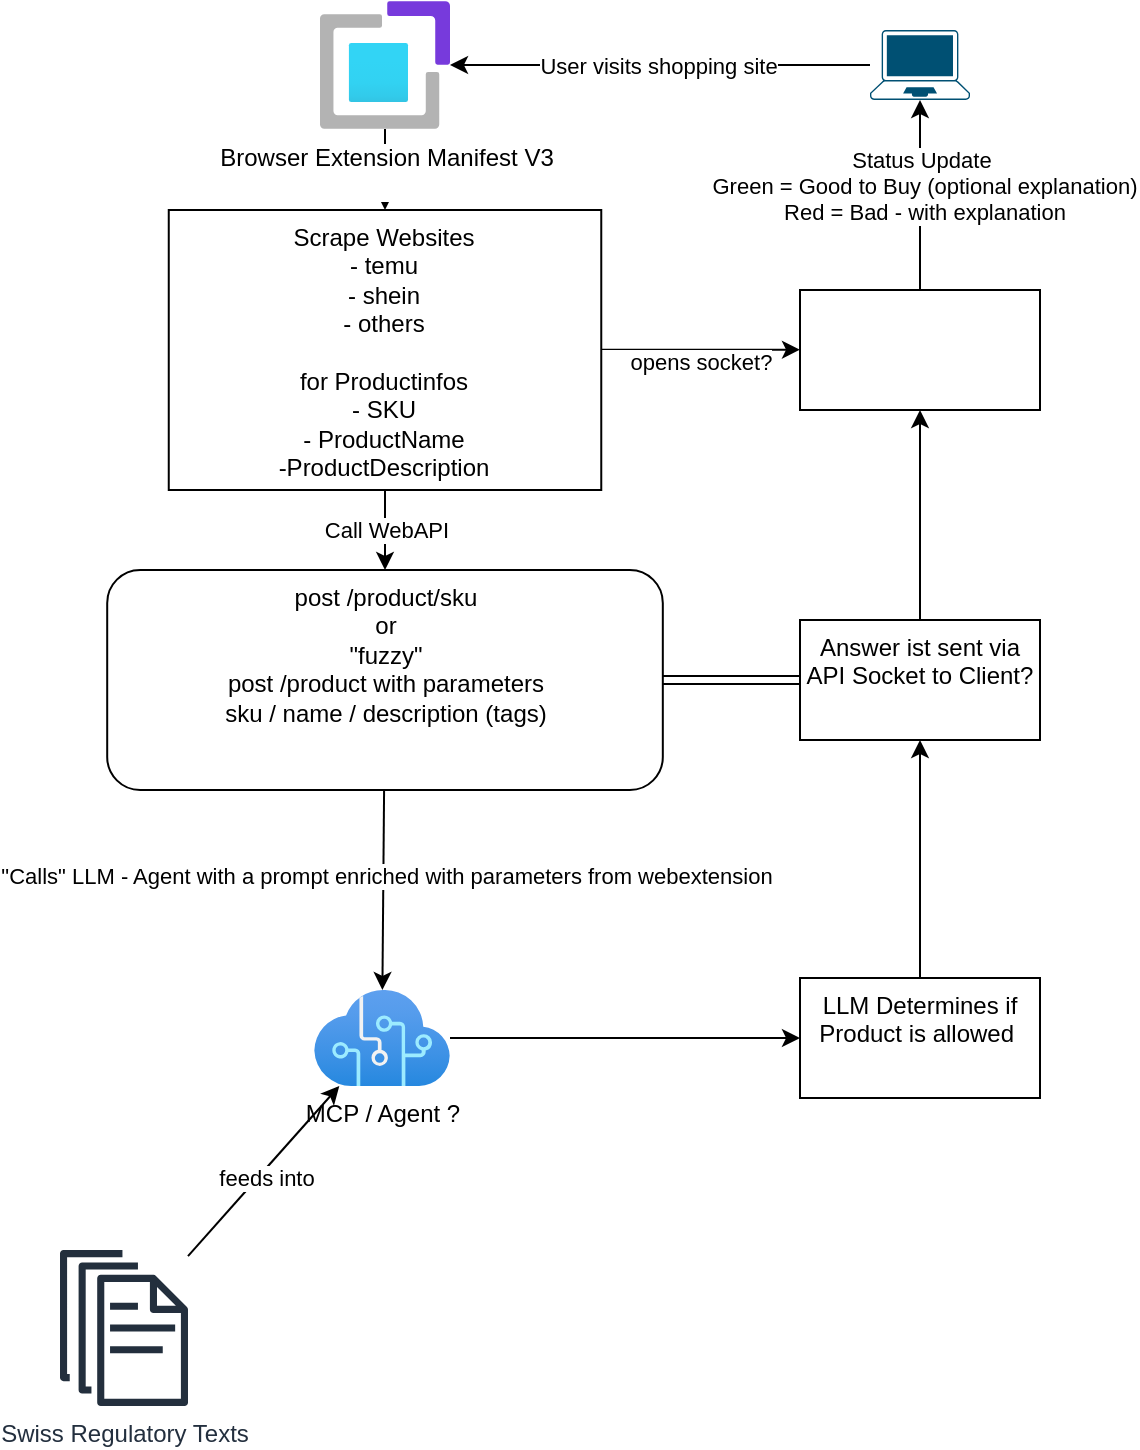 <mxfile>
    <diagram id="X1WpiulffzEEP4PUzMkp" name="Page-1">
        <mxGraphModel dx="1125" dy="960" grid="1" gridSize="10" guides="1" tooltips="1" connect="1" arrows="1" fold="1" page="1" pageScale="1" pageWidth="1169" pageHeight="827" math="0" shadow="0">
            <root>
                <mxCell id="0"/>
                <mxCell id="1" parent="0"/>
                <mxCell id="11" value="" style="edgeStyle=none;html=1;" edge="1" parent="1" source="2" target="3">
                    <mxGeometry relative="1" as="geometry"/>
                </mxCell>
                <mxCell id="28" value="User visits shopping site" style="edgeLabel;html=1;align=center;verticalAlign=middle;resizable=0;points=[];" vertex="1" connectable="0" parent="11">
                    <mxGeometry x="0.01" relative="1" as="geometry">
                        <mxPoint as="offset"/>
                    </mxGeometry>
                </mxCell>
                <mxCell id="2" value="&lt;div&gt;&lt;br&gt;&lt;/div&gt;&lt;div&gt;&lt;br&gt;&lt;/div&gt;" style="points=[[0.13,0.02,0],[0.5,0,0],[0.87,0.02,0],[0.885,0.4,0],[0.985,0.985,0],[0.5,1,0],[0.015,0.985,0],[0.115,0.4,0]];verticalLabelPosition=bottom;sketch=0;html=1;verticalAlign=top;aspect=fixed;align=center;pointerEvents=1;shape=mxgraph.cisco19.laptop;fillColor=#005073;strokeColor=none;" vertex="1" parent="1">
                    <mxGeometry x="485" y="40" width="50" height="35" as="geometry"/>
                </mxCell>
                <mxCell id="7" value="" style="edgeStyle=none;html=1;" edge="1" parent="1" source="3" target="6">
                    <mxGeometry relative="1" as="geometry"/>
                </mxCell>
                <mxCell id="21" value="" style="edgeStyle=none;html=1;exitX=1;exitY=0.5;exitDx=0;exitDy=0;" edge="1" parent="1">
                    <mxGeometry relative="1" as="geometry">
                        <mxPoint x="350.63" y="199.86" as="sourcePoint"/>
                        <mxPoint x="450" y="199.86" as="targetPoint"/>
                    </mxGeometry>
                </mxCell>
                <mxCell id="26" value="&lt;span style=&quot;white-space: pre;&quot;&gt;&#x9;&lt;/span&gt;opens socket?" style="edgeLabel;html=1;align=center;verticalAlign=middle;resizable=0;points=[];" vertex="1" connectable="0" parent="21">
                    <mxGeometry x="-0.246" y="-6" relative="1" as="geometry">
                        <mxPoint as="offset"/>
                    </mxGeometry>
                </mxCell>
                <mxCell id="3" value="Browser Extension Manifest V3&lt;div&gt;&lt;br/&gt;&lt;/div&gt;" style="image;aspect=fixed;html=1;points=[];align=center;fontSize=12;image=img/lib/azure2/general/Extensions.svg;" vertex="1" parent="1">
                    <mxGeometry x="210" y="25.5" width="65" height="64" as="geometry"/>
                </mxCell>
                <mxCell id="9" value="" style="edgeStyle=none;html=1;" edge="1" parent="1" source="6" target="8">
                    <mxGeometry relative="1" as="geometry"/>
                </mxCell>
                <mxCell id="10" value="Call WebAPI" style="edgeLabel;html=1;align=center;verticalAlign=middle;resizable=0;points=[];" vertex="1" connectable="0" parent="9">
                    <mxGeometry x="-0.017" relative="1" as="geometry">
                        <mxPoint as="offset"/>
                    </mxGeometry>
                </mxCell>
                <mxCell id="6" value="Scrape Websites&lt;br&gt;- temu&lt;br&gt;- shein&lt;br&gt;- others&lt;br&gt;&lt;br&gt;for Productinfos&lt;br&gt;- SKU&lt;div&gt;- ProductName&lt;br&gt;-ProductDescription&lt;/div&gt;" style="whiteSpace=wrap;html=1;verticalAlign=top;labelBackgroundColor=default;" vertex="1" parent="1">
                    <mxGeometry x="134.38" y="130" width="216.25" height="140" as="geometry"/>
                </mxCell>
                <mxCell id="13" value="" style="edgeStyle=none;html=1;" edge="1" parent="1" source="8" target="12">
                    <mxGeometry relative="1" as="geometry"/>
                </mxCell>
                <mxCell id="14" value="&quot;Calls&quot; LLM - Agent with a prompt enriched with parameters from webextension" style="edgeLabel;html=1;align=center;verticalAlign=middle;resizable=0;points=[];" vertex="1" connectable="0" parent="13">
                    <mxGeometry x="-0.14" y="1" relative="1" as="geometry">
                        <mxPoint as="offset"/>
                    </mxGeometry>
                </mxCell>
                <mxCell id="8" value="post /product/sku&lt;br&gt;or&lt;div&gt;&quot;fuzzy&quot;&lt;/div&gt;&lt;div&gt;post /product with parameters &lt;br&gt;sku / name / description (tags)&lt;/div&gt;" style="rounded=1;whiteSpace=wrap;html=1;verticalAlign=top;labelBackgroundColor=default;" vertex="1" parent="1">
                    <mxGeometry x="103.6" y="310" width="277.81" height="110" as="geometry"/>
                </mxCell>
                <mxCell id="19" value="" style="edgeStyle=none;html=1;" edge="1" parent="1" source="12" target="18">
                    <mxGeometry relative="1" as="geometry"/>
                </mxCell>
                <mxCell id="12" value="MCP / Agent ?" style="image;aspect=fixed;html=1;points=[];align=center;fontSize=12;image=img/lib/azure2/ai_machine_learning/Cognitive_Services.svg;" vertex="1" parent="1">
                    <mxGeometry x="207" y="520" width="68" height="48" as="geometry"/>
                </mxCell>
                <mxCell id="16" value="" style="edgeStyle=none;html=1;" edge="1" parent="1" source="15" target="12">
                    <mxGeometry relative="1" as="geometry"/>
                </mxCell>
                <mxCell id="17" value="feeds into" style="edgeLabel;html=1;align=center;verticalAlign=middle;resizable=0;points=[];" vertex="1" connectable="0" parent="16">
                    <mxGeometry x="-0.032" y="-3" relative="1" as="geometry">
                        <mxPoint as="offset"/>
                    </mxGeometry>
                </mxCell>
                <mxCell id="15" value="Swiss Regulatory Texts" style="sketch=0;outlineConnect=0;fontColor=#232F3E;gradientColor=none;fillColor=#232F3D;strokeColor=none;dashed=0;verticalLabelPosition=bottom;verticalAlign=top;align=center;html=1;fontSize=12;fontStyle=0;aspect=fixed;pointerEvents=1;shape=mxgraph.aws4.documents;" vertex="1" parent="1">
                    <mxGeometry x="80" y="650" width="64" height="78" as="geometry"/>
                </mxCell>
                <mxCell id="24" value="" style="edgeStyle=none;html=1;" edge="1" parent="1" source="18" target="22">
                    <mxGeometry relative="1" as="geometry"/>
                </mxCell>
                <mxCell id="18" value="LLM Determines if Product is allowed&amp;nbsp;&lt;div&gt;&lt;br&gt;&lt;/div&gt;" style="whiteSpace=wrap;html=1;verticalAlign=top;labelBackgroundColor=default;" vertex="1" parent="1">
                    <mxGeometry x="450" y="514" width="120" height="60" as="geometry"/>
                </mxCell>
                <mxCell id="23" value="" style="edgeStyle=none;html=1;startArrow=classic;startFill=1;endArrow=none;endFill=0;" edge="1" parent="1" source="20" target="22">
                    <mxGeometry relative="1" as="geometry"/>
                </mxCell>
                <mxCell id="27" value="" style="edgeStyle=none;html=1;" edge="1" parent="1" source="20" target="2">
                    <mxGeometry relative="1" as="geometry"/>
                </mxCell>
                <mxCell id="29" value="Status Update&amp;nbsp;&lt;br&gt;Green = Good to Buy (optional explanation)&lt;br&gt;Red = Bad - with explanation" style="edgeLabel;html=1;align=center;verticalAlign=middle;resizable=0;points=[];" vertex="1" connectable="0" parent="27">
                    <mxGeometry x="0.102" y="-2" relative="1" as="geometry">
                        <mxPoint as="offset"/>
                    </mxGeometry>
                </mxCell>
                <mxCell id="20" value="" style="whiteSpace=wrap;html=1;verticalAlign=top;labelBackgroundColor=default;" vertex="1" parent="1">
                    <mxGeometry x="450" y="170" width="120" height="60" as="geometry"/>
                </mxCell>
                <mxCell id="25" value="" style="edgeStyle=none;html=1;shape=link;" edge="1" parent="1" source="22" target="8">
                    <mxGeometry relative="1" as="geometry"/>
                </mxCell>
                <mxCell id="22" value="Answer ist sent via API Socket to Client?" style="whiteSpace=wrap;html=1;verticalAlign=top;labelBackgroundColor=default;" vertex="1" parent="1">
                    <mxGeometry x="450" y="335" width="120" height="60" as="geometry"/>
                </mxCell>
            </root>
        </mxGraphModel>
    </diagram>
</mxfile>